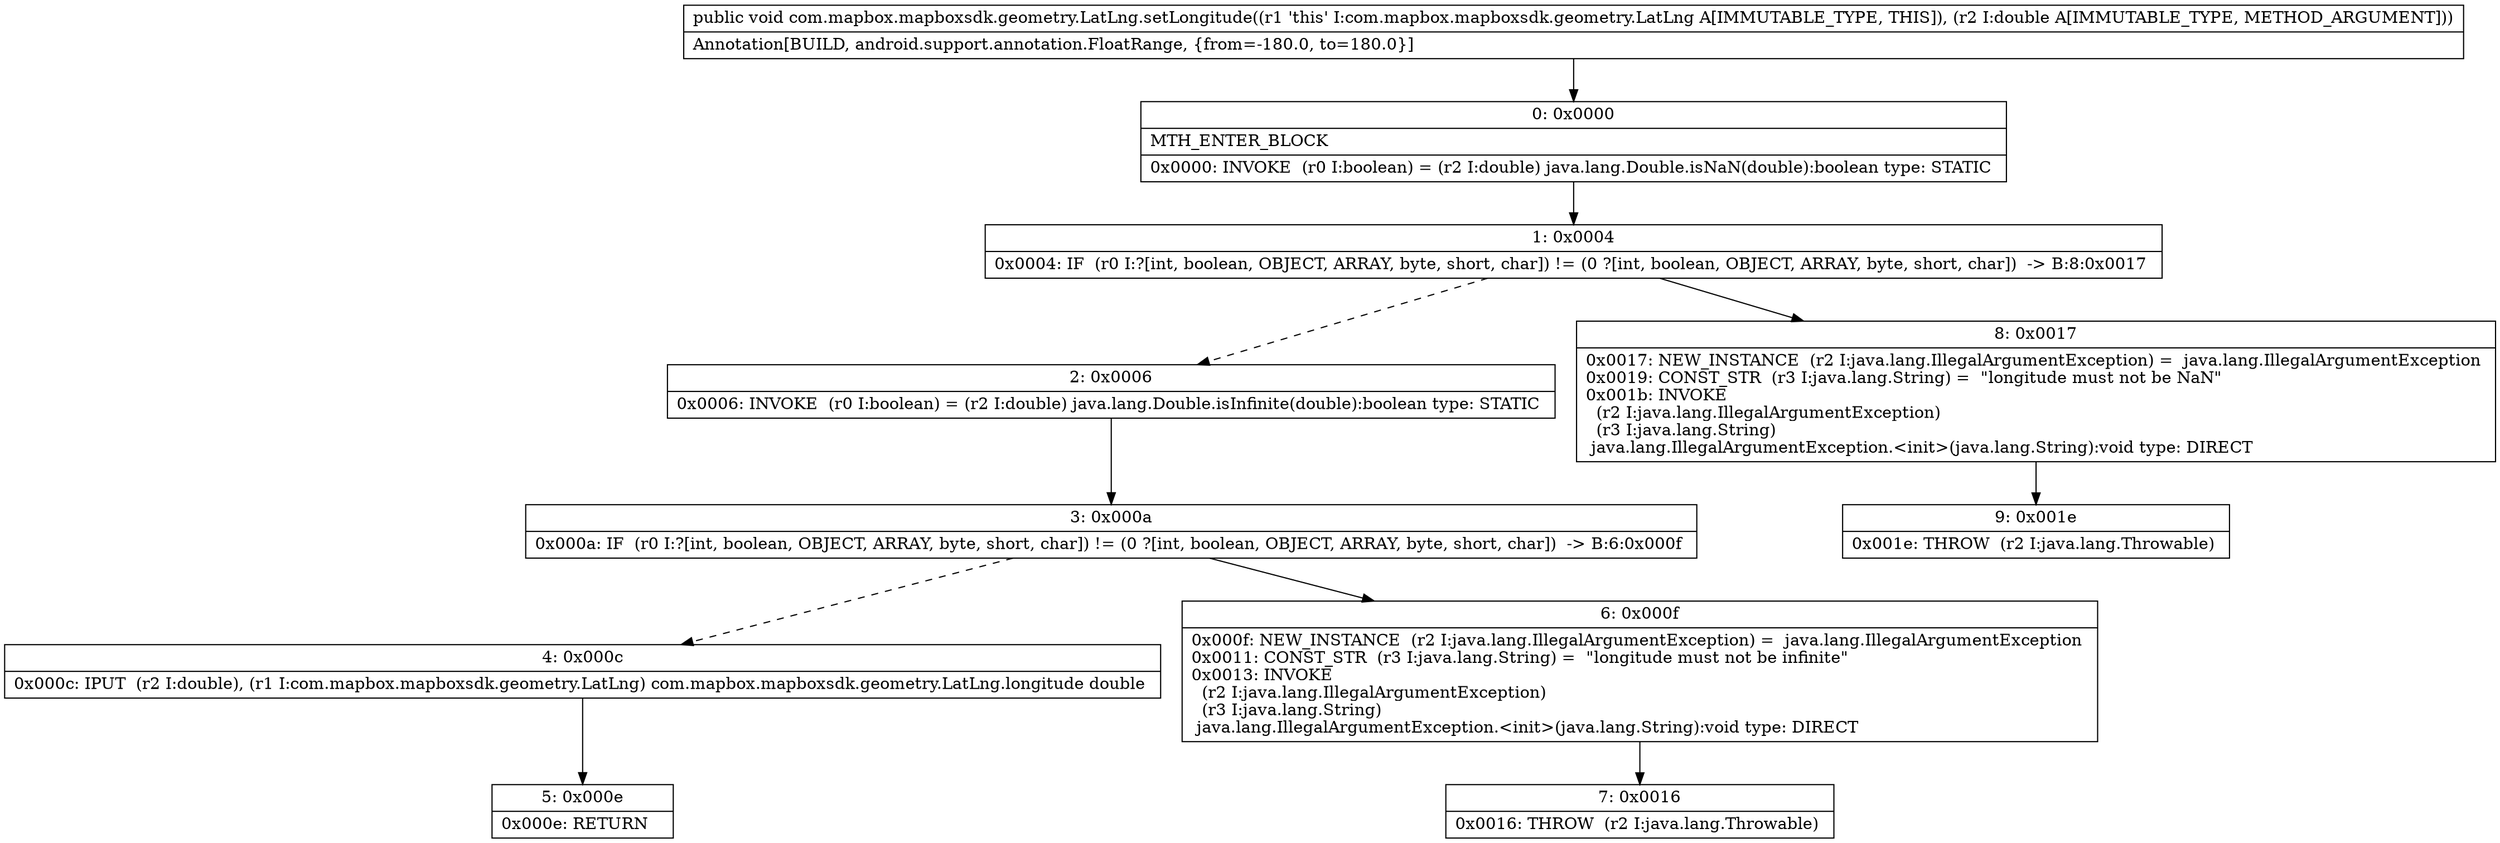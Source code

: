 digraph "CFG forcom.mapbox.mapboxsdk.geometry.LatLng.setLongitude(D)V" {
Node_0 [shape=record,label="{0\:\ 0x0000|MTH_ENTER_BLOCK\l|0x0000: INVOKE  (r0 I:boolean) = (r2 I:double) java.lang.Double.isNaN(double):boolean type: STATIC \l}"];
Node_1 [shape=record,label="{1\:\ 0x0004|0x0004: IF  (r0 I:?[int, boolean, OBJECT, ARRAY, byte, short, char]) != (0 ?[int, boolean, OBJECT, ARRAY, byte, short, char])  \-\> B:8:0x0017 \l}"];
Node_2 [shape=record,label="{2\:\ 0x0006|0x0006: INVOKE  (r0 I:boolean) = (r2 I:double) java.lang.Double.isInfinite(double):boolean type: STATIC \l}"];
Node_3 [shape=record,label="{3\:\ 0x000a|0x000a: IF  (r0 I:?[int, boolean, OBJECT, ARRAY, byte, short, char]) != (0 ?[int, boolean, OBJECT, ARRAY, byte, short, char])  \-\> B:6:0x000f \l}"];
Node_4 [shape=record,label="{4\:\ 0x000c|0x000c: IPUT  (r2 I:double), (r1 I:com.mapbox.mapboxsdk.geometry.LatLng) com.mapbox.mapboxsdk.geometry.LatLng.longitude double \l}"];
Node_5 [shape=record,label="{5\:\ 0x000e|0x000e: RETURN   \l}"];
Node_6 [shape=record,label="{6\:\ 0x000f|0x000f: NEW_INSTANCE  (r2 I:java.lang.IllegalArgumentException) =  java.lang.IllegalArgumentException \l0x0011: CONST_STR  (r3 I:java.lang.String) =  \"longitude must not be infinite\" \l0x0013: INVOKE  \l  (r2 I:java.lang.IllegalArgumentException)\l  (r3 I:java.lang.String)\l java.lang.IllegalArgumentException.\<init\>(java.lang.String):void type: DIRECT \l}"];
Node_7 [shape=record,label="{7\:\ 0x0016|0x0016: THROW  (r2 I:java.lang.Throwable) \l}"];
Node_8 [shape=record,label="{8\:\ 0x0017|0x0017: NEW_INSTANCE  (r2 I:java.lang.IllegalArgumentException) =  java.lang.IllegalArgumentException \l0x0019: CONST_STR  (r3 I:java.lang.String) =  \"longitude must not be NaN\" \l0x001b: INVOKE  \l  (r2 I:java.lang.IllegalArgumentException)\l  (r3 I:java.lang.String)\l java.lang.IllegalArgumentException.\<init\>(java.lang.String):void type: DIRECT \l}"];
Node_9 [shape=record,label="{9\:\ 0x001e|0x001e: THROW  (r2 I:java.lang.Throwable) \l}"];
MethodNode[shape=record,label="{public void com.mapbox.mapboxsdk.geometry.LatLng.setLongitude((r1 'this' I:com.mapbox.mapboxsdk.geometry.LatLng A[IMMUTABLE_TYPE, THIS]), (r2 I:double A[IMMUTABLE_TYPE, METHOD_ARGUMENT]))  | Annotation[BUILD, android.support.annotation.FloatRange, \{from=\-180.0, to=180.0\}]\l}"];
MethodNode -> Node_0;
Node_0 -> Node_1;
Node_1 -> Node_2[style=dashed];
Node_1 -> Node_8;
Node_2 -> Node_3;
Node_3 -> Node_4[style=dashed];
Node_3 -> Node_6;
Node_4 -> Node_5;
Node_6 -> Node_7;
Node_8 -> Node_9;
}

